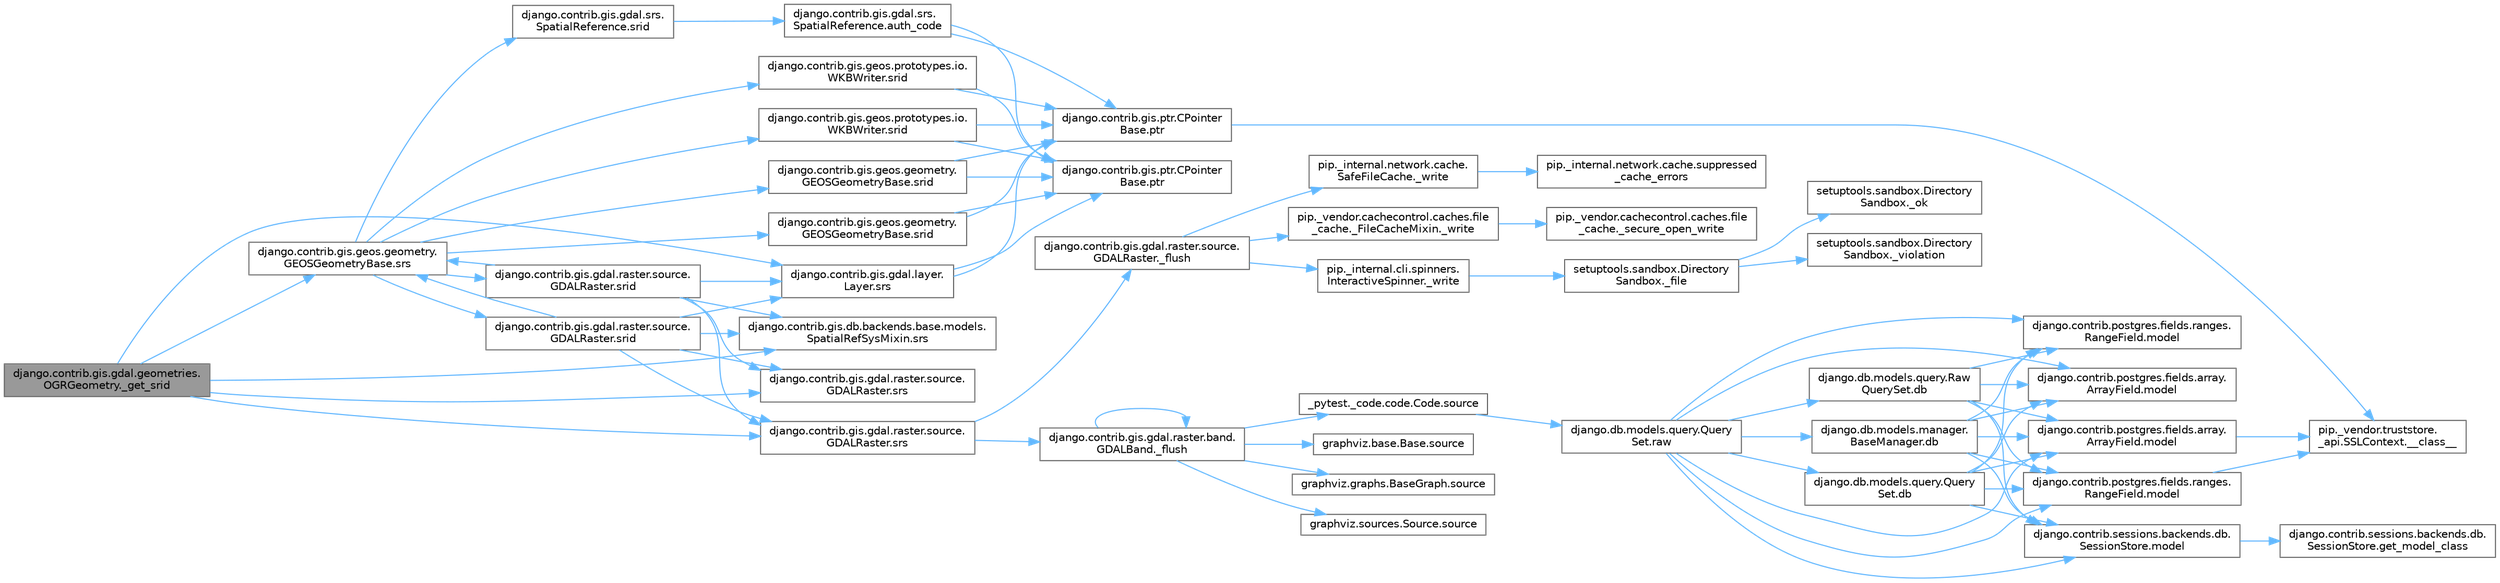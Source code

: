 digraph "django.contrib.gis.gdal.geometries.OGRGeometry._get_srid"
{
 // LATEX_PDF_SIZE
  bgcolor="transparent";
  edge [fontname=Helvetica,fontsize=10,labelfontname=Helvetica,labelfontsize=10];
  node [fontname=Helvetica,fontsize=10,shape=box,height=0.2,width=0.4];
  rankdir="LR";
  Node1 [id="Node000001",label="django.contrib.gis.gdal.geometries.\lOGRGeometry._get_srid",height=0.2,width=0.4,color="gray40", fillcolor="grey60", style="filled", fontcolor="black",tooltip=" "];
  Node1 -> Node2 [id="edge1_Node000001_Node000002",color="steelblue1",style="solid",tooltip=" "];
  Node2 [id="Node000002",label="django.contrib.gis.db.backends.base.models.\lSpatialRefSysMixin.srs",height=0.2,width=0.4,color="grey40", fillcolor="white", style="filled",URL="$classdjango_1_1contrib_1_1gis_1_1db_1_1backends_1_1base_1_1models_1_1_spatial_ref_sys_mixin.html#ad34be004f9aba942c5d2bd011fda3044",tooltip=" "];
  Node1 -> Node3 [id="edge2_Node000001_Node000003",color="steelblue1",style="solid",tooltip=" "];
  Node3 [id="Node000003",label="django.contrib.gis.gdal.layer.\lLayer.srs",height=0.2,width=0.4,color="grey40", fillcolor="white", style="filled",URL="$classdjango_1_1contrib_1_1gis_1_1gdal_1_1layer_1_1_layer.html#ac1d51e5b32cdf55829e9a486b190ddc2",tooltip=" "];
  Node3 -> Node4 [id="edge3_Node000003_Node000004",color="steelblue1",style="solid",tooltip=" "];
  Node4 [id="Node000004",label="django.contrib.gis.ptr.CPointer\lBase.ptr",height=0.2,width=0.4,color="grey40", fillcolor="white", style="filled",URL="$classdjango_1_1contrib_1_1gis_1_1ptr_1_1_c_pointer_base.html#a55873c889d27c42497c5a832c24e041b",tooltip=" "];
  Node4 -> Node5 [id="edge4_Node000004_Node000005",color="steelblue1",style="solid",tooltip=" "];
  Node5 [id="Node000005",label="pip._vendor.truststore.\l_api.SSLContext.__class__",height=0.2,width=0.4,color="grey40", fillcolor="white", style="filled",URL="$classpip_1_1__vendor_1_1truststore_1_1__api_1_1_s_s_l_context.html#a530861514f31eabaa3f513557d6e66de",tooltip=" "];
  Node3 -> Node6 [id="edge5_Node000003_Node000006",color="steelblue1",style="solid",tooltip=" "];
  Node6 [id="Node000006",label="django.contrib.gis.ptr.CPointer\lBase.ptr",height=0.2,width=0.4,color="grey40", fillcolor="white", style="filled",URL="$classdjango_1_1contrib_1_1gis_1_1ptr_1_1_c_pointer_base.html#a73d2e45828ab4d985549c571852996fa",tooltip=" "];
  Node1 -> Node7 [id="edge6_Node000001_Node000007",color="steelblue1",style="solid",tooltip=" "];
  Node7 [id="Node000007",label="django.contrib.gis.gdal.raster.source.\lGDALRaster.srs",height=0.2,width=0.4,color="grey40", fillcolor="white", style="filled",URL="$classdjango_1_1contrib_1_1gis_1_1gdal_1_1raster_1_1source_1_1_g_d_a_l_raster.html#a1dbeee1eca81d7739c032009f1d7acb1",tooltip=" "];
  Node1 -> Node8 [id="edge7_Node000001_Node000008",color="steelblue1",style="solid",tooltip=" "];
  Node8 [id="Node000008",label="django.contrib.gis.gdal.raster.source.\lGDALRaster.srs",height=0.2,width=0.4,color="grey40", fillcolor="white", style="filled",URL="$classdjango_1_1contrib_1_1gis_1_1gdal_1_1raster_1_1source_1_1_g_d_a_l_raster.html#a867fd2ac08531bb04ded5f86cf484723",tooltip=" "];
  Node8 -> Node9 [id="edge8_Node000008_Node000009",color="steelblue1",style="solid",tooltip=" "];
  Node9 [id="Node000009",label="django.contrib.gis.gdal.raster.band.\lGDALBand._flush",height=0.2,width=0.4,color="grey40", fillcolor="white", style="filled",URL="$classdjango_1_1contrib_1_1gis_1_1gdal_1_1raster_1_1band_1_1_g_d_a_l_band.html#ae69747644a590b485b72c3314debdfc7",tooltip=" "];
  Node9 -> Node9 [id="edge9_Node000009_Node000009",color="steelblue1",style="solid",tooltip=" "];
  Node9 -> Node10 [id="edge10_Node000009_Node000010",color="steelblue1",style="solid",tooltip=" "];
  Node10 [id="Node000010",label="_pytest._code.code.Code.source",height=0.2,width=0.4,color="grey40", fillcolor="white", style="filled",URL="$class__pytest_1_1__code_1_1code_1_1_code.html#a22f60644a8fa658ab754ddca0bcb31fd",tooltip=" "];
  Node10 -> Node11 [id="edge11_Node000010_Node000011",color="steelblue1",style="solid",tooltip=" "];
  Node11 [id="Node000011",label="django.db.models.query.Query\lSet.raw",height=0.2,width=0.4,color="grey40", fillcolor="white", style="filled",URL="$classdjango_1_1db_1_1models_1_1query_1_1_query_set.html#abce199e3993658459fb2f7c2719daa45",tooltip="PUBLIC METHODS THAT RETURN A QUERYSET SUBCLASS #."];
  Node11 -> Node12 [id="edge12_Node000011_Node000012",color="steelblue1",style="solid",tooltip=" "];
  Node12 [id="Node000012",label="django.db.models.manager.\lBaseManager.db",height=0.2,width=0.4,color="grey40", fillcolor="white", style="filled",URL="$classdjango_1_1db_1_1models_1_1manager_1_1_base_manager.html#ad6c30d1033fbe64ca4ac1d2bf0162a8a",tooltip=" "];
  Node12 -> Node13 [id="edge13_Node000012_Node000013",color="steelblue1",style="solid",tooltip=" "];
  Node13 [id="Node000013",label="django.contrib.postgres.fields.array.\lArrayField.model",height=0.2,width=0.4,color="grey40", fillcolor="white", style="filled",URL="$classdjango_1_1contrib_1_1postgres_1_1fields_1_1array_1_1_array_field.html#a4402eef4c4784e00671c9f229481f4c1",tooltip=" "];
  Node13 -> Node5 [id="edge14_Node000013_Node000005",color="steelblue1",style="solid",tooltip=" "];
  Node12 -> Node14 [id="edge15_Node000012_Node000014",color="steelblue1",style="solid",tooltip=" "];
  Node14 [id="Node000014",label="django.contrib.postgres.fields.array.\lArrayField.model",height=0.2,width=0.4,color="grey40", fillcolor="white", style="filled",URL="$classdjango_1_1contrib_1_1postgres_1_1fields_1_1array_1_1_array_field.html#a50a2796de85f960ca282b56ef2d9446c",tooltip=" "];
  Node12 -> Node15 [id="edge16_Node000012_Node000015",color="steelblue1",style="solid",tooltip=" "];
  Node15 [id="Node000015",label="django.contrib.postgres.fields.ranges.\lRangeField.model",height=0.2,width=0.4,color="grey40", fillcolor="white", style="filled",URL="$classdjango_1_1contrib_1_1postgres_1_1fields_1_1ranges_1_1_range_field.html#aa38c2bbd1bad0c8f9b0315ee468867a2",tooltip=" "];
  Node15 -> Node5 [id="edge17_Node000015_Node000005",color="steelblue1",style="solid",tooltip=" "];
  Node12 -> Node16 [id="edge18_Node000012_Node000016",color="steelblue1",style="solid",tooltip=" "];
  Node16 [id="Node000016",label="django.contrib.postgres.fields.ranges.\lRangeField.model",height=0.2,width=0.4,color="grey40", fillcolor="white", style="filled",URL="$classdjango_1_1contrib_1_1postgres_1_1fields_1_1ranges_1_1_range_field.html#a91b36827f010affd1ff89569cf40d1af",tooltip=" "];
  Node12 -> Node17 [id="edge19_Node000012_Node000017",color="steelblue1",style="solid",tooltip=" "];
  Node17 [id="Node000017",label="django.contrib.sessions.backends.db.\lSessionStore.model",height=0.2,width=0.4,color="grey40", fillcolor="white", style="filled",URL="$classdjango_1_1contrib_1_1sessions_1_1backends_1_1db_1_1_session_store.html#af52cfb4371af389c8bd4a6780274c403",tooltip=" "];
  Node17 -> Node18 [id="edge20_Node000017_Node000018",color="steelblue1",style="solid",tooltip=" "];
  Node18 [id="Node000018",label="django.contrib.sessions.backends.db.\lSessionStore.get_model_class",height=0.2,width=0.4,color="grey40", fillcolor="white", style="filled",URL="$classdjango_1_1contrib_1_1sessions_1_1backends_1_1db_1_1_session_store.html#a5e2d862e271e8f9173021bcaa61305ad",tooltip=" "];
  Node11 -> Node19 [id="edge21_Node000011_Node000019",color="steelblue1",style="solid",tooltip=" "];
  Node19 [id="Node000019",label="django.db.models.query.Query\lSet.db",height=0.2,width=0.4,color="grey40", fillcolor="white", style="filled",URL="$classdjango_1_1db_1_1models_1_1query_1_1_query_set.html#a6ff7e94dd4e7293da5fb86f6349ce9b8",tooltip=" "];
  Node19 -> Node13 [id="edge22_Node000019_Node000013",color="steelblue1",style="solid",tooltip=" "];
  Node19 -> Node14 [id="edge23_Node000019_Node000014",color="steelblue1",style="solid",tooltip=" "];
  Node19 -> Node15 [id="edge24_Node000019_Node000015",color="steelblue1",style="solid",tooltip=" "];
  Node19 -> Node16 [id="edge25_Node000019_Node000016",color="steelblue1",style="solid",tooltip=" "];
  Node19 -> Node17 [id="edge26_Node000019_Node000017",color="steelblue1",style="solid",tooltip=" "];
  Node11 -> Node20 [id="edge27_Node000011_Node000020",color="steelblue1",style="solid",tooltip=" "];
  Node20 [id="Node000020",label="django.db.models.query.Raw\lQuerySet.db",height=0.2,width=0.4,color="grey40", fillcolor="white", style="filled",URL="$classdjango_1_1db_1_1models_1_1query_1_1_raw_query_set.html#a1f352bf15faf0aa43e22709fde8f7564",tooltip=" "];
  Node20 -> Node13 [id="edge28_Node000020_Node000013",color="steelblue1",style="solid",tooltip=" "];
  Node20 -> Node14 [id="edge29_Node000020_Node000014",color="steelblue1",style="solid",tooltip=" "];
  Node20 -> Node15 [id="edge30_Node000020_Node000015",color="steelblue1",style="solid",tooltip=" "];
  Node20 -> Node16 [id="edge31_Node000020_Node000016",color="steelblue1",style="solid",tooltip=" "];
  Node20 -> Node17 [id="edge32_Node000020_Node000017",color="steelblue1",style="solid",tooltip=" "];
  Node11 -> Node13 [id="edge33_Node000011_Node000013",color="steelblue1",style="solid",tooltip=" "];
  Node11 -> Node14 [id="edge34_Node000011_Node000014",color="steelblue1",style="solid",tooltip=" "];
  Node11 -> Node15 [id="edge35_Node000011_Node000015",color="steelblue1",style="solid",tooltip=" "];
  Node11 -> Node16 [id="edge36_Node000011_Node000016",color="steelblue1",style="solid",tooltip=" "];
  Node11 -> Node17 [id="edge37_Node000011_Node000017",color="steelblue1",style="solid",tooltip=" "];
  Node9 -> Node21 [id="edge38_Node000009_Node000021",color="steelblue1",style="solid",tooltip=" "];
  Node21 [id="Node000021",label="graphviz.base.Base.source",height=0.2,width=0.4,color="grey40", fillcolor="white", style="filled",URL="$classgraphviz_1_1base_1_1_base.html#a5eb46caf8c88716e5741b7b2404d4c75",tooltip=" "];
  Node9 -> Node22 [id="edge39_Node000009_Node000022",color="steelblue1",style="solid",tooltip=" "];
  Node22 [id="Node000022",label="graphviz.graphs.BaseGraph.source",height=0.2,width=0.4,color="grey40", fillcolor="white", style="filled",URL="$classgraphviz_1_1graphs_1_1_base_graph.html#a8aad62397887cb67daf6812db5328f6b",tooltip=" "];
  Node9 -> Node23 [id="edge40_Node000009_Node000023",color="steelblue1",style="solid",tooltip=" "];
  Node23 [id="Node000023",label="graphviz.sources.Source.source",height=0.2,width=0.4,color="grey40", fillcolor="white", style="filled",URL="$classgraphviz_1_1sources_1_1_source.html#a3e4b80b77671f18910b3f30a89f93a14",tooltip=" "];
  Node8 -> Node24 [id="edge41_Node000008_Node000024",color="steelblue1",style="solid",tooltip=" "];
  Node24 [id="Node000024",label="django.contrib.gis.gdal.raster.source.\lGDALRaster._flush",height=0.2,width=0.4,color="grey40", fillcolor="white", style="filled",URL="$classdjango_1_1contrib_1_1gis_1_1gdal_1_1raster_1_1source_1_1_g_d_a_l_raster.html#af272a67360ee049804d442bd344ff75b",tooltip=" "];
  Node24 -> Node25 [id="edge42_Node000024_Node000025",color="steelblue1",style="solid",tooltip=" "];
  Node25 [id="Node000025",label="pip._internal.cli.spinners.\lInteractiveSpinner._write",height=0.2,width=0.4,color="grey40", fillcolor="white", style="filled",URL="$classpip_1_1__internal_1_1cli_1_1spinners_1_1_interactive_spinner.html#a16e0c2dc420f6f8d17ccdf2f05929774",tooltip=" "];
  Node25 -> Node26 [id="edge43_Node000025_Node000026",color="steelblue1",style="solid",tooltip=" "];
  Node26 [id="Node000026",label="setuptools.sandbox.Directory\lSandbox._file",height=0.2,width=0.4,color="grey40", fillcolor="white", style="filled",URL="$classsetuptools_1_1sandbox_1_1_directory_sandbox.html#acf799106ef73553cbfdf57cc16babd98",tooltip=" "];
  Node26 -> Node27 [id="edge44_Node000026_Node000027",color="steelblue1",style="solid",tooltip=" "];
  Node27 [id="Node000027",label="setuptools.sandbox.Directory\lSandbox._ok",height=0.2,width=0.4,color="grey40", fillcolor="white", style="filled",URL="$classsetuptools_1_1sandbox_1_1_directory_sandbox.html#abfdcff9b89e73dd53456f61f8e4faffe",tooltip=" "];
  Node26 -> Node28 [id="edge45_Node000026_Node000028",color="steelblue1",style="solid",tooltip=" "];
  Node28 [id="Node000028",label="setuptools.sandbox.Directory\lSandbox._violation",height=0.2,width=0.4,color="grey40", fillcolor="white", style="filled",URL="$classsetuptools_1_1sandbox_1_1_directory_sandbox.html#a8c89d3b8ec435167b115d5baa50e244f",tooltip=" "];
  Node24 -> Node29 [id="edge46_Node000024_Node000029",color="steelblue1",style="solid",tooltip=" "];
  Node29 [id="Node000029",label="pip._internal.network.cache.\lSafeFileCache._write",height=0.2,width=0.4,color="grey40", fillcolor="white", style="filled",URL="$classpip_1_1__internal_1_1network_1_1cache_1_1_safe_file_cache.html#a9f525ad384a979433e1a4d4ad3f4256c",tooltip=" "];
  Node29 -> Node30 [id="edge47_Node000029_Node000030",color="steelblue1",style="solid",tooltip=" "];
  Node30 [id="Node000030",label="pip._internal.network.cache.suppressed\l_cache_errors",height=0.2,width=0.4,color="grey40", fillcolor="white", style="filled",URL="$namespacepip_1_1__internal_1_1network_1_1cache.html#a04281ba5b2cee2a3a0605e147d1f512d",tooltip=" "];
  Node24 -> Node31 [id="edge48_Node000024_Node000031",color="steelblue1",style="solid",tooltip=" "];
  Node31 [id="Node000031",label="pip._vendor.cachecontrol.caches.file\l_cache._FileCacheMixin._write",height=0.2,width=0.4,color="grey40", fillcolor="white", style="filled",URL="$classpip_1_1__vendor_1_1cachecontrol_1_1caches_1_1file__cache_1_1___file_cache_mixin.html#a887060bd54ecd995958f2e490756d05b",tooltip=" "];
  Node31 -> Node32 [id="edge49_Node000031_Node000032",color="steelblue1",style="solid",tooltip=" "];
  Node32 [id="Node000032",label="pip._vendor.cachecontrol.caches.file\l_cache._secure_open_write",height=0.2,width=0.4,color="grey40", fillcolor="white", style="filled",URL="$namespacepip_1_1__vendor_1_1cachecontrol_1_1caches_1_1file__cache.html#a0dc190a51038d12cbfd2b262f7f786f6",tooltip=" "];
  Node1 -> Node33 [id="edge50_Node000001_Node000033",color="steelblue1",style="solid",tooltip=" "];
  Node33 [id="Node000033",label="django.contrib.gis.geos.geometry.\lGEOSGeometryBase.srs",height=0.2,width=0.4,color="grey40", fillcolor="white", style="filled",URL="$classdjango_1_1contrib_1_1gis_1_1geos_1_1geometry_1_1_g_e_o_s_geometry_base.html#aa433953a244f84e09ce9775e6348c9ea",tooltip=" "];
  Node33 -> Node34 [id="edge51_Node000033_Node000034",color="steelblue1",style="solid",tooltip=" "];
  Node34 [id="Node000034",label="django.contrib.gis.gdal.raster.source.\lGDALRaster.srid",height=0.2,width=0.4,color="grey40", fillcolor="white", style="filled",URL="$classdjango_1_1contrib_1_1gis_1_1gdal_1_1raster_1_1source_1_1_g_d_a_l_raster.html#a64f1b2f9361820eb18392c0a0df9b46b",tooltip=" "];
  Node34 -> Node2 [id="edge52_Node000034_Node000002",color="steelblue1",style="solid",tooltip=" "];
  Node34 -> Node3 [id="edge53_Node000034_Node000003",color="steelblue1",style="solid",tooltip=" "];
  Node34 -> Node7 [id="edge54_Node000034_Node000007",color="steelblue1",style="solid",tooltip=" "];
  Node34 -> Node8 [id="edge55_Node000034_Node000008",color="steelblue1",style="solid",tooltip=" "];
  Node34 -> Node33 [id="edge56_Node000034_Node000033",color="steelblue1",style="solid",tooltip=" "];
  Node33 -> Node35 [id="edge57_Node000033_Node000035",color="steelblue1",style="solid",tooltip=" "];
  Node35 [id="Node000035",label="django.contrib.gis.gdal.raster.source.\lGDALRaster.srid",height=0.2,width=0.4,color="grey40", fillcolor="white", style="filled",URL="$classdjango_1_1contrib_1_1gis_1_1gdal_1_1raster_1_1source_1_1_g_d_a_l_raster.html#a565bad87d893e08a4a415e39b1e41713",tooltip=" "];
  Node35 -> Node2 [id="edge58_Node000035_Node000002",color="steelblue1",style="solid",tooltip=" "];
  Node35 -> Node3 [id="edge59_Node000035_Node000003",color="steelblue1",style="solid",tooltip=" "];
  Node35 -> Node7 [id="edge60_Node000035_Node000007",color="steelblue1",style="solid",tooltip=" "];
  Node35 -> Node8 [id="edge61_Node000035_Node000008",color="steelblue1",style="solid",tooltip=" "];
  Node35 -> Node33 [id="edge62_Node000035_Node000033",color="steelblue1",style="solid",tooltip=" "];
  Node33 -> Node36 [id="edge63_Node000033_Node000036",color="steelblue1",style="solid",tooltip=" "];
  Node36 [id="Node000036",label="django.contrib.gis.gdal.srs.\lSpatialReference.srid",height=0.2,width=0.4,color="grey40", fillcolor="white", style="filled",URL="$classdjango_1_1contrib_1_1gis_1_1gdal_1_1srs_1_1_spatial_reference.html#a6f0221a227f58af3cadbd801359f4d6a",tooltip=" "];
  Node36 -> Node37 [id="edge64_Node000036_Node000037",color="steelblue1",style="solid",tooltip=" "];
  Node37 [id="Node000037",label="django.contrib.gis.gdal.srs.\lSpatialReference.auth_code",height=0.2,width=0.4,color="grey40", fillcolor="white", style="filled",URL="$classdjango_1_1contrib_1_1gis_1_1gdal_1_1srs_1_1_spatial_reference.html#aac9888c94a062cb9bb98a3f6f5f6b9a6",tooltip=" "];
  Node37 -> Node4 [id="edge65_Node000037_Node000004",color="steelblue1",style="solid",tooltip=" "];
  Node37 -> Node6 [id="edge66_Node000037_Node000006",color="steelblue1",style="solid",tooltip=" "];
  Node33 -> Node38 [id="edge67_Node000033_Node000038",color="steelblue1",style="solid",tooltip=" "];
  Node38 [id="Node000038",label="django.contrib.gis.geos.geometry.\lGEOSGeometryBase.srid",height=0.2,width=0.4,color="grey40", fillcolor="white", style="filled",URL="$classdjango_1_1contrib_1_1gis_1_1geos_1_1geometry_1_1_g_e_o_s_geometry_base.html#a5f66cc62cbd6fea05d043b4883dde9f8",tooltip=" "];
  Node38 -> Node4 [id="edge68_Node000038_Node000004",color="steelblue1",style="solid",tooltip=" "];
  Node38 -> Node6 [id="edge69_Node000038_Node000006",color="steelblue1",style="solid",tooltip=" "];
  Node33 -> Node39 [id="edge70_Node000033_Node000039",color="steelblue1",style="solid",tooltip=" "];
  Node39 [id="Node000039",label="django.contrib.gis.geos.geometry.\lGEOSGeometryBase.srid",height=0.2,width=0.4,color="grey40", fillcolor="white", style="filled",URL="$classdjango_1_1contrib_1_1gis_1_1geos_1_1geometry_1_1_g_e_o_s_geometry_base.html#a091e8d6264536991c11f30036af2c0c1",tooltip=" "];
  Node39 -> Node4 [id="edge71_Node000039_Node000004",color="steelblue1",style="solid",tooltip=" "];
  Node39 -> Node6 [id="edge72_Node000039_Node000006",color="steelblue1",style="solid",tooltip=" "];
  Node33 -> Node40 [id="edge73_Node000033_Node000040",color="steelblue1",style="solid",tooltip=" "];
  Node40 [id="Node000040",label="django.contrib.gis.geos.prototypes.io.\lWKBWriter.srid",height=0.2,width=0.4,color="grey40", fillcolor="white", style="filled",URL="$classdjango_1_1contrib_1_1gis_1_1geos_1_1prototypes_1_1io_1_1_w_k_b_writer.html#a0a8537b1b7b53d049b0a94923317867d",tooltip=" "];
  Node40 -> Node4 [id="edge74_Node000040_Node000004",color="steelblue1",style="solid",tooltip=" "];
  Node40 -> Node6 [id="edge75_Node000040_Node000006",color="steelblue1",style="solid",tooltip=" "];
  Node33 -> Node41 [id="edge76_Node000033_Node000041",color="steelblue1",style="solid",tooltip=" "];
  Node41 [id="Node000041",label="django.contrib.gis.geos.prototypes.io.\lWKBWriter.srid",height=0.2,width=0.4,color="grey40", fillcolor="white", style="filled",URL="$classdjango_1_1contrib_1_1gis_1_1geos_1_1prototypes_1_1io_1_1_w_k_b_writer.html#a6499b0621ccf8fe95d9540f61d874fe8",tooltip=" "];
  Node41 -> Node4 [id="edge77_Node000041_Node000004",color="steelblue1",style="solid",tooltip=" "];
  Node41 -> Node6 [id="edge78_Node000041_Node000006",color="steelblue1",style="solid",tooltip=" "];
}
